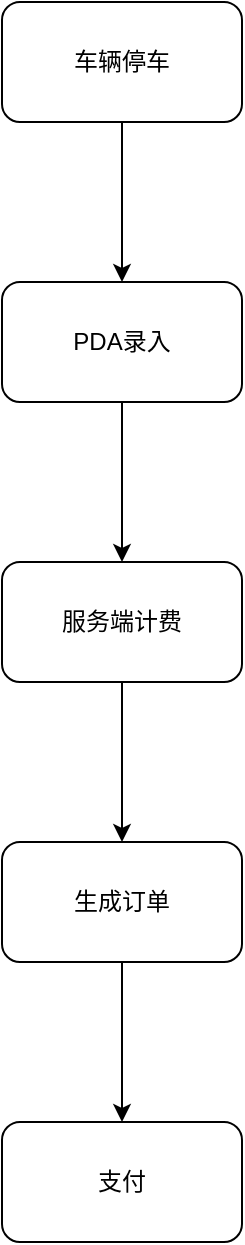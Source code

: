 <mxfile version="15.5.9" type="github">
  <diagram id="9-oRWDW0HbsR68lSSbi7" name="Page-1">
    <mxGraphModel dx="1185" dy="643" grid="1" gridSize="1" guides="1" tooltips="1" connect="1" arrows="1" fold="1" page="1" pageScale="1" pageWidth="827" pageHeight="1169" math="0" shadow="0">
      <root>
        <mxCell id="0" />
        <mxCell id="1" parent="0" />
        <mxCell id="DJ_yCbzOt3I6CyTo2pp7-3" value="" style="edgeStyle=orthogonalEdgeStyle;rounded=0;orthogonalLoop=1;jettySize=auto;html=1;" edge="1" parent="1" source="DJ_yCbzOt3I6CyTo2pp7-1" target="DJ_yCbzOt3I6CyTo2pp7-2">
          <mxGeometry relative="1" as="geometry" />
        </mxCell>
        <mxCell id="DJ_yCbzOt3I6CyTo2pp7-1" value="车辆停车" style="rounded=1;whiteSpace=wrap;html=1;" vertex="1" parent="1">
          <mxGeometry x="91" y="114" width="120" height="60" as="geometry" />
        </mxCell>
        <mxCell id="DJ_yCbzOt3I6CyTo2pp7-5" value="" style="edgeStyle=orthogonalEdgeStyle;rounded=0;orthogonalLoop=1;jettySize=auto;html=1;" edge="1" parent="1" source="DJ_yCbzOt3I6CyTo2pp7-2" target="DJ_yCbzOt3I6CyTo2pp7-4">
          <mxGeometry relative="1" as="geometry" />
        </mxCell>
        <mxCell id="DJ_yCbzOt3I6CyTo2pp7-2" value="PDA录入" style="rounded=1;whiteSpace=wrap;html=1;" vertex="1" parent="1">
          <mxGeometry x="91" y="254" width="120" height="60" as="geometry" />
        </mxCell>
        <mxCell id="DJ_yCbzOt3I6CyTo2pp7-7" value="" style="edgeStyle=orthogonalEdgeStyle;rounded=0;orthogonalLoop=1;jettySize=auto;html=1;" edge="1" parent="1" source="DJ_yCbzOt3I6CyTo2pp7-4" target="DJ_yCbzOt3I6CyTo2pp7-6">
          <mxGeometry relative="1" as="geometry" />
        </mxCell>
        <mxCell id="DJ_yCbzOt3I6CyTo2pp7-4" value="服务端计费" style="rounded=1;whiteSpace=wrap;html=1;" vertex="1" parent="1">
          <mxGeometry x="91" y="394" width="120" height="60" as="geometry" />
        </mxCell>
        <mxCell id="DJ_yCbzOt3I6CyTo2pp7-9" value="" style="edgeStyle=orthogonalEdgeStyle;rounded=0;orthogonalLoop=1;jettySize=auto;html=1;" edge="1" parent="1" source="DJ_yCbzOt3I6CyTo2pp7-6" target="DJ_yCbzOt3I6CyTo2pp7-8">
          <mxGeometry relative="1" as="geometry" />
        </mxCell>
        <mxCell id="DJ_yCbzOt3I6CyTo2pp7-6" value="生成订单" style="rounded=1;whiteSpace=wrap;html=1;" vertex="1" parent="1">
          <mxGeometry x="91" y="534" width="120" height="60" as="geometry" />
        </mxCell>
        <mxCell id="DJ_yCbzOt3I6CyTo2pp7-8" value="支付" style="rounded=1;whiteSpace=wrap;html=1;" vertex="1" parent="1">
          <mxGeometry x="91" y="674" width="120" height="60" as="geometry" />
        </mxCell>
      </root>
    </mxGraphModel>
  </diagram>
</mxfile>
